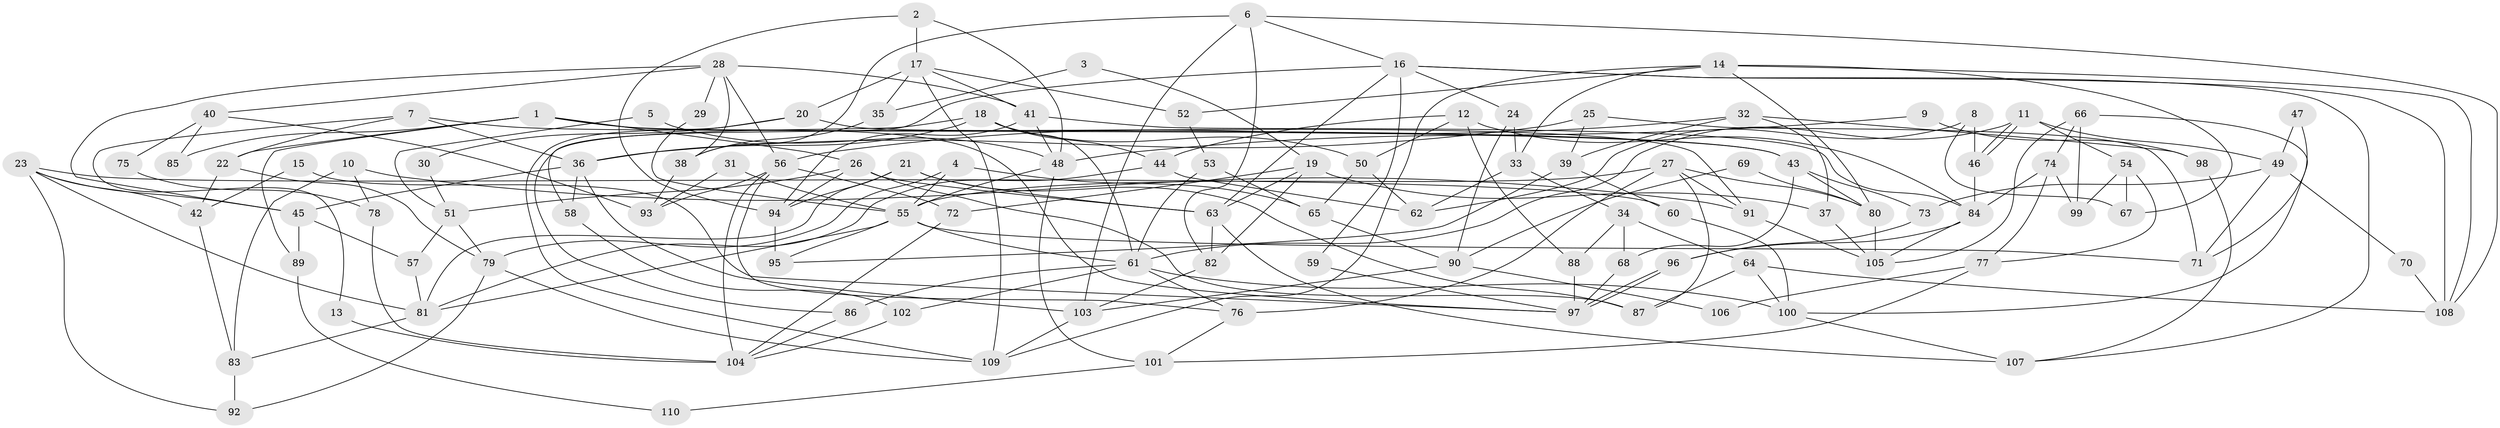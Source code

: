 // Generated by graph-tools (version 1.1) at 2025/50/03/09/25 03:50:10]
// undirected, 110 vertices, 220 edges
graph export_dot {
graph [start="1"]
  node [color=gray90,style=filled];
  1;
  2;
  3;
  4;
  5;
  6;
  7;
  8;
  9;
  10;
  11;
  12;
  13;
  14;
  15;
  16;
  17;
  18;
  19;
  20;
  21;
  22;
  23;
  24;
  25;
  26;
  27;
  28;
  29;
  30;
  31;
  32;
  33;
  34;
  35;
  36;
  37;
  38;
  39;
  40;
  41;
  42;
  43;
  44;
  45;
  46;
  47;
  48;
  49;
  50;
  51;
  52;
  53;
  54;
  55;
  56;
  57;
  58;
  59;
  60;
  61;
  62;
  63;
  64;
  65;
  66;
  67;
  68;
  69;
  70;
  71;
  72;
  73;
  74;
  75;
  76;
  77;
  78;
  79;
  80;
  81;
  82;
  83;
  84;
  85;
  86;
  87;
  88;
  89;
  90;
  91;
  92;
  93;
  94;
  95;
  96;
  97;
  98;
  99;
  100;
  101;
  102;
  103;
  104;
  105;
  106;
  107;
  108;
  109;
  110;
  1 -- 26;
  1 -- 43;
  1 -- 22;
  1 -- 85;
  1 -- 89;
  1 -- 97;
  2 -- 48;
  2 -- 17;
  2 -- 94;
  3 -- 19;
  3 -- 35;
  4 -- 79;
  4 -- 55;
  4 -- 65;
  5 -- 48;
  5 -- 51;
  6 -- 103;
  6 -- 16;
  6 -- 38;
  6 -- 82;
  6 -- 108;
  7 -- 36;
  7 -- 22;
  7 -- 13;
  7 -- 43;
  8 -- 67;
  8 -- 46;
  8 -- 62;
  9 -- 48;
  9 -- 98;
  10 -- 91;
  10 -- 83;
  10 -- 78;
  11 -- 54;
  11 -- 46;
  11 -- 46;
  11 -- 49;
  11 -- 61;
  12 -- 44;
  12 -- 88;
  12 -- 50;
  12 -- 84;
  13 -- 104;
  14 -- 108;
  14 -- 33;
  14 -- 52;
  14 -- 67;
  14 -- 80;
  14 -- 109;
  15 -- 42;
  15 -- 97;
  16 -- 108;
  16 -- 58;
  16 -- 24;
  16 -- 59;
  16 -- 63;
  16 -- 107;
  17 -- 52;
  17 -- 109;
  17 -- 20;
  17 -- 35;
  17 -- 41;
  18 -- 44;
  18 -- 50;
  18 -- 36;
  18 -- 61;
  18 -- 86;
  19 -- 63;
  19 -- 82;
  19 -- 37;
  19 -- 72;
  20 -- 109;
  20 -- 30;
  20 -- 91;
  21 -- 63;
  21 -- 94;
  21 -- 81;
  21 -- 87;
  22 -- 42;
  22 -- 79;
  23 -- 60;
  23 -- 81;
  23 -- 42;
  23 -- 45;
  23 -- 92;
  24 -- 90;
  24 -- 33;
  25 -- 71;
  25 -- 39;
  25 -- 36;
  26 -- 94;
  26 -- 51;
  26 -- 63;
  26 -- 87;
  27 -- 80;
  27 -- 87;
  27 -- 55;
  27 -- 76;
  27 -- 91;
  28 -- 56;
  28 -- 45;
  28 -- 29;
  28 -- 38;
  28 -- 40;
  28 -- 41;
  29 -- 55;
  30 -- 51;
  31 -- 93;
  31 -- 55;
  32 -- 37;
  32 -- 56;
  32 -- 39;
  32 -- 98;
  33 -- 34;
  33 -- 62;
  34 -- 68;
  34 -- 64;
  34 -- 88;
  35 -- 38;
  36 -- 45;
  36 -- 58;
  36 -- 103;
  37 -- 105;
  38 -- 93;
  39 -- 95;
  39 -- 60;
  40 -- 93;
  40 -- 75;
  40 -- 85;
  41 -- 48;
  41 -- 84;
  41 -- 94;
  42 -- 83;
  43 -- 80;
  43 -- 68;
  43 -- 73;
  44 -- 81;
  44 -- 62;
  45 -- 57;
  45 -- 89;
  46 -- 84;
  47 -- 71;
  47 -- 49;
  48 -- 55;
  48 -- 101;
  49 -- 73;
  49 -- 70;
  49 -- 71;
  50 -- 62;
  50 -- 65;
  51 -- 79;
  51 -- 57;
  52 -- 53;
  53 -- 65;
  53 -- 61;
  54 -- 99;
  54 -- 77;
  54 -- 67;
  55 -- 61;
  55 -- 71;
  55 -- 81;
  55 -- 95;
  56 -- 104;
  56 -- 76;
  56 -- 72;
  56 -- 93;
  57 -- 81;
  58 -- 102;
  59 -- 97;
  60 -- 100;
  61 -- 76;
  61 -- 86;
  61 -- 100;
  61 -- 102;
  63 -- 82;
  63 -- 107;
  64 -- 87;
  64 -- 100;
  64 -- 108;
  65 -- 90;
  66 -- 100;
  66 -- 105;
  66 -- 74;
  66 -- 99;
  68 -- 97;
  69 -- 90;
  69 -- 80;
  70 -- 108;
  72 -- 104;
  73 -- 96;
  74 -- 84;
  74 -- 77;
  74 -- 99;
  75 -- 78;
  76 -- 101;
  77 -- 101;
  77 -- 106;
  78 -- 104;
  79 -- 109;
  79 -- 92;
  80 -- 105;
  81 -- 83;
  82 -- 103;
  83 -- 92;
  84 -- 96;
  84 -- 105;
  86 -- 104;
  88 -- 97;
  89 -- 110;
  90 -- 103;
  90 -- 106;
  91 -- 105;
  94 -- 95;
  96 -- 97;
  96 -- 97;
  98 -- 107;
  100 -- 107;
  101 -- 110;
  102 -- 104;
  103 -- 109;
}

